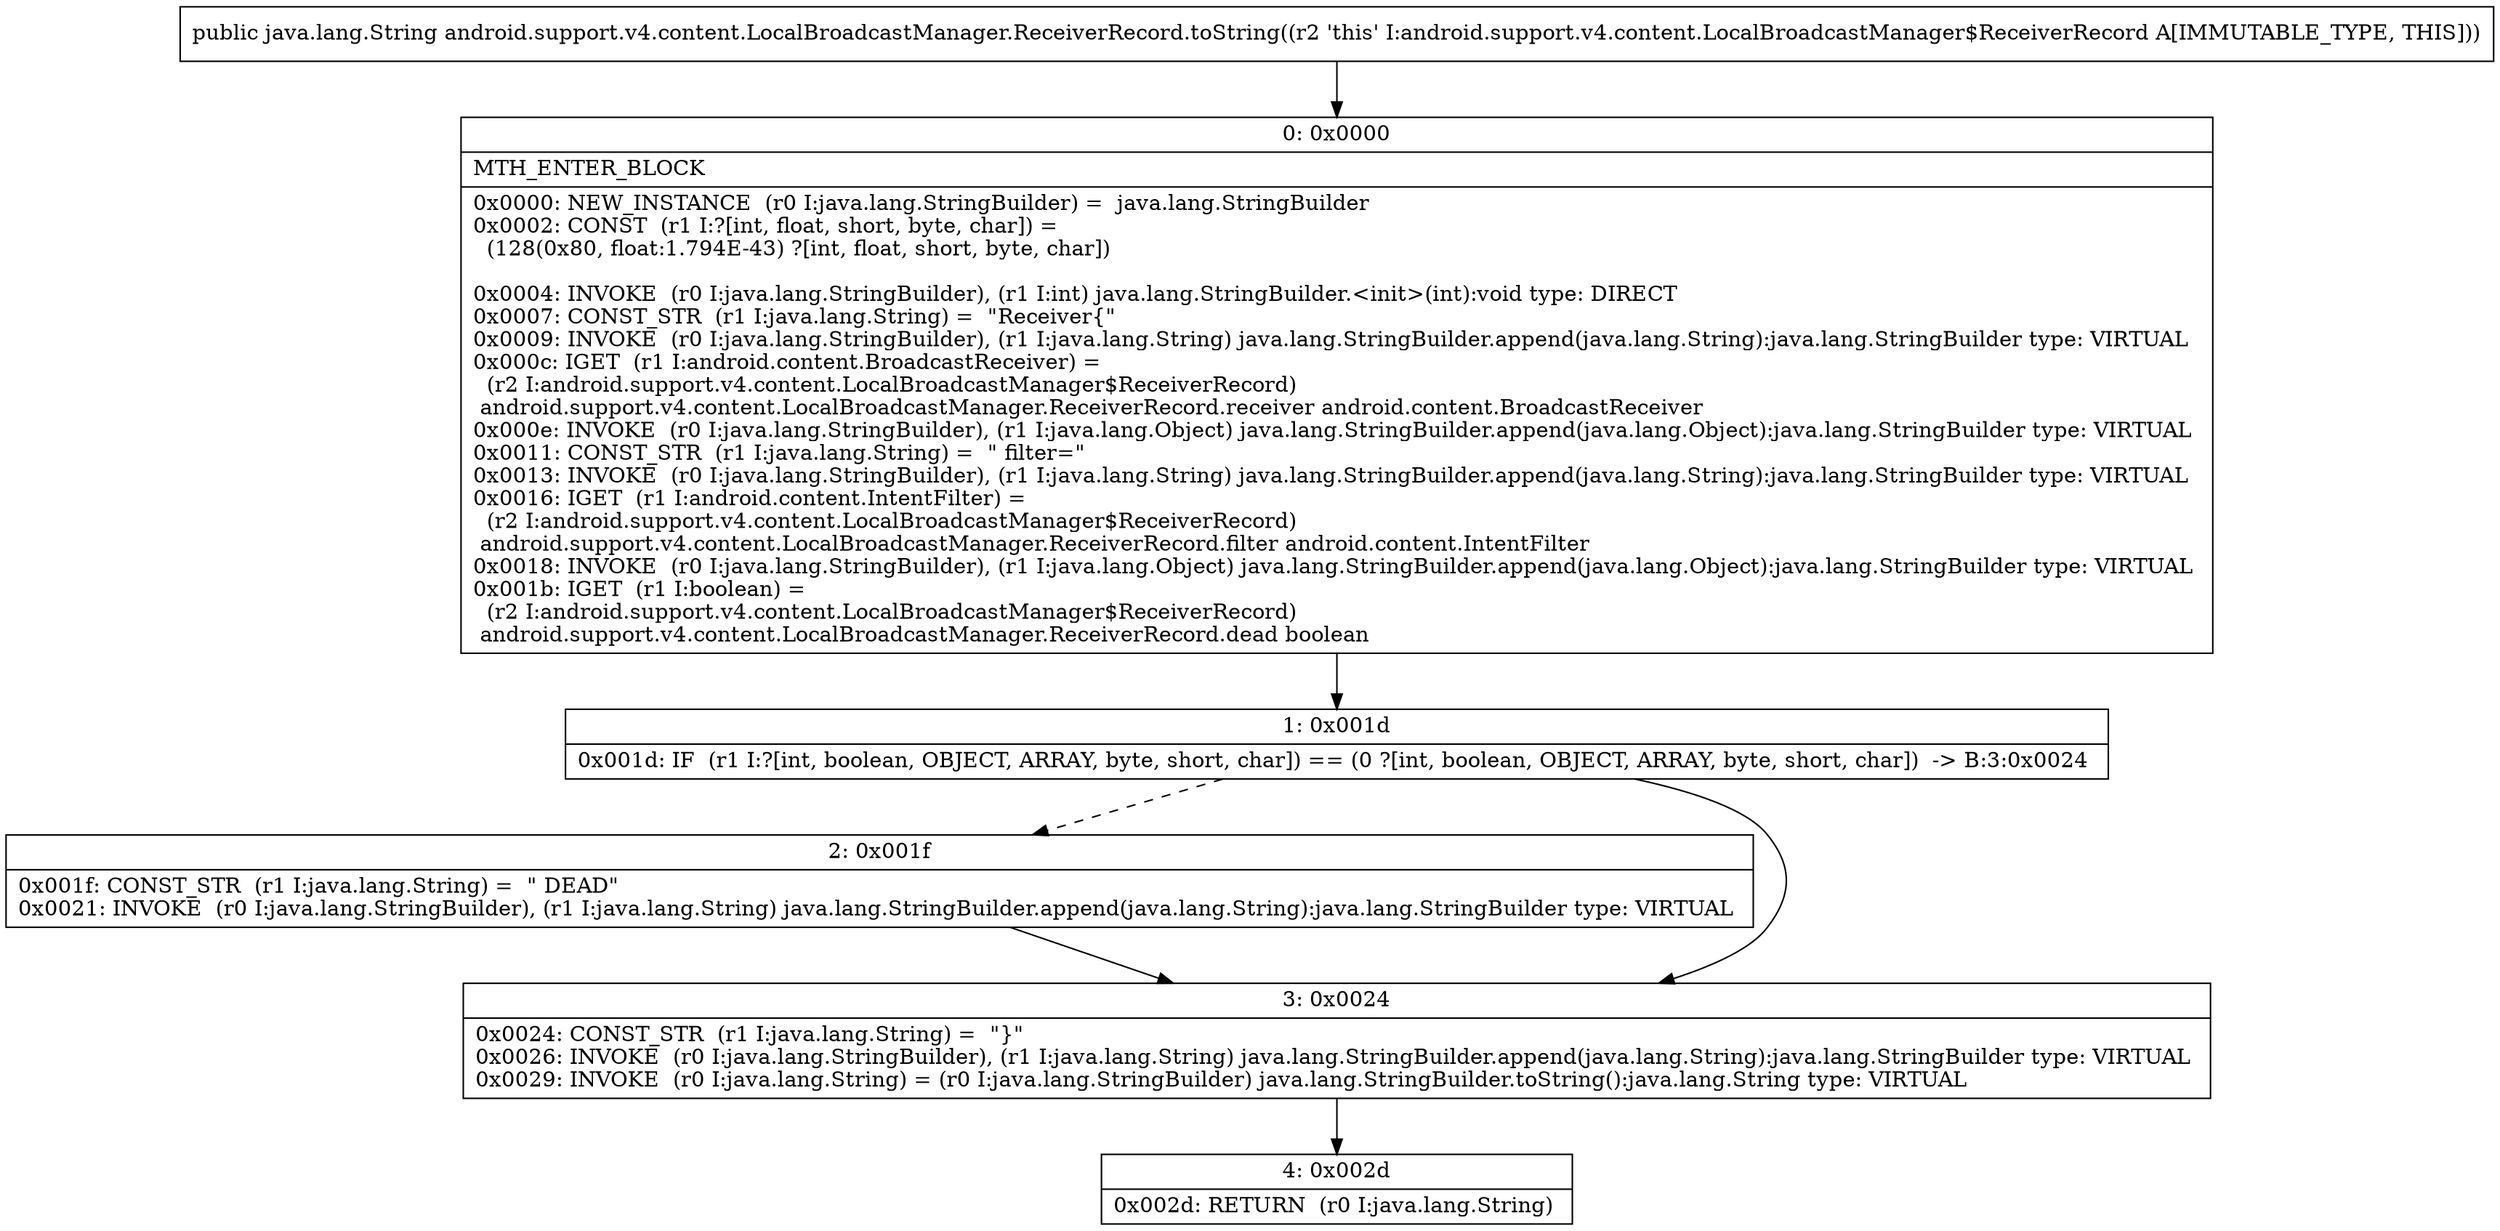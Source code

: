 digraph "CFG forandroid.support.v4.content.LocalBroadcastManager.ReceiverRecord.toString()Ljava\/lang\/String;" {
Node_0 [shape=record,label="{0\:\ 0x0000|MTH_ENTER_BLOCK\l|0x0000: NEW_INSTANCE  (r0 I:java.lang.StringBuilder) =  java.lang.StringBuilder \l0x0002: CONST  (r1 I:?[int, float, short, byte, char]) = \l  (128(0x80, float:1.794E\-43) ?[int, float, short, byte, char])\l \l0x0004: INVOKE  (r0 I:java.lang.StringBuilder), (r1 I:int) java.lang.StringBuilder.\<init\>(int):void type: DIRECT \l0x0007: CONST_STR  (r1 I:java.lang.String) =  \"Receiver\{\" \l0x0009: INVOKE  (r0 I:java.lang.StringBuilder), (r1 I:java.lang.String) java.lang.StringBuilder.append(java.lang.String):java.lang.StringBuilder type: VIRTUAL \l0x000c: IGET  (r1 I:android.content.BroadcastReceiver) = \l  (r2 I:android.support.v4.content.LocalBroadcastManager$ReceiverRecord)\l android.support.v4.content.LocalBroadcastManager.ReceiverRecord.receiver android.content.BroadcastReceiver \l0x000e: INVOKE  (r0 I:java.lang.StringBuilder), (r1 I:java.lang.Object) java.lang.StringBuilder.append(java.lang.Object):java.lang.StringBuilder type: VIRTUAL \l0x0011: CONST_STR  (r1 I:java.lang.String) =  \" filter=\" \l0x0013: INVOKE  (r0 I:java.lang.StringBuilder), (r1 I:java.lang.String) java.lang.StringBuilder.append(java.lang.String):java.lang.StringBuilder type: VIRTUAL \l0x0016: IGET  (r1 I:android.content.IntentFilter) = \l  (r2 I:android.support.v4.content.LocalBroadcastManager$ReceiverRecord)\l android.support.v4.content.LocalBroadcastManager.ReceiverRecord.filter android.content.IntentFilter \l0x0018: INVOKE  (r0 I:java.lang.StringBuilder), (r1 I:java.lang.Object) java.lang.StringBuilder.append(java.lang.Object):java.lang.StringBuilder type: VIRTUAL \l0x001b: IGET  (r1 I:boolean) = \l  (r2 I:android.support.v4.content.LocalBroadcastManager$ReceiverRecord)\l android.support.v4.content.LocalBroadcastManager.ReceiverRecord.dead boolean \l}"];
Node_1 [shape=record,label="{1\:\ 0x001d|0x001d: IF  (r1 I:?[int, boolean, OBJECT, ARRAY, byte, short, char]) == (0 ?[int, boolean, OBJECT, ARRAY, byte, short, char])  \-\> B:3:0x0024 \l}"];
Node_2 [shape=record,label="{2\:\ 0x001f|0x001f: CONST_STR  (r1 I:java.lang.String) =  \" DEAD\" \l0x0021: INVOKE  (r0 I:java.lang.StringBuilder), (r1 I:java.lang.String) java.lang.StringBuilder.append(java.lang.String):java.lang.StringBuilder type: VIRTUAL \l}"];
Node_3 [shape=record,label="{3\:\ 0x0024|0x0024: CONST_STR  (r1 I:java.lang.String) =  \"\}\" \l0x0026: INVOKE  (r0 I:java.lang.StringBuilder), (r1 I:java.lang.String) java.lang.StringBuilder.append(java.lang.String):java.lang.StringBuilder type: VIRTUAL \l0x0029: INVOKE  (r0 I:java.lang.String) = (r0 I:java.lang.StringBuilder) java.lang.StringBuilder.toString():java.lang.String type: VIRTUAL \l}"];
Node_4 [shape=record,label="{4\:\ 0x002d|0x002d: RETURN  (r0 I:java.lang.String) \l}"];
MethodNode[shape=record,label="{public java.lang.String android.support.v4.content.LocalBroadcastManager.ReceiverRecord.toString((r2 'this' I:android.support.v4.content.LocalBroadcastManager$ReceiverRecord A[IMMUTABLE_TYPE, THIS])) }"];
MethodNode -> Node_0;
Node_0 -> Node_1;
Node_1 -> Node_2[style=dashed];
Node_1 -> Node_3;
Node_2 -> Node_3;
Node_3 -> Node_4;
}

